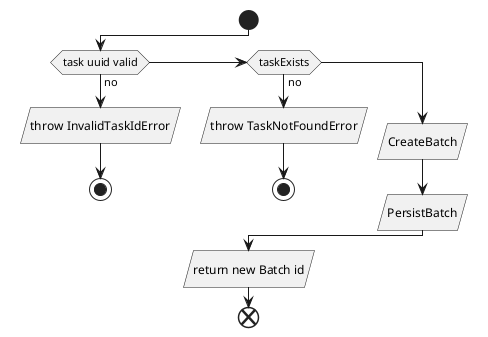 @startuml

start
if (task uuid valid) then (no)
  :throw InvalidTaskIdError/
  stop
elseif (taskExists) then (no)
  :throw TaskNotFoundError/
  stop
else ()
   label  asdf
  :CreateBatch/
  :PersistBatch/
endif
:return new Batch id/
end
@enduml